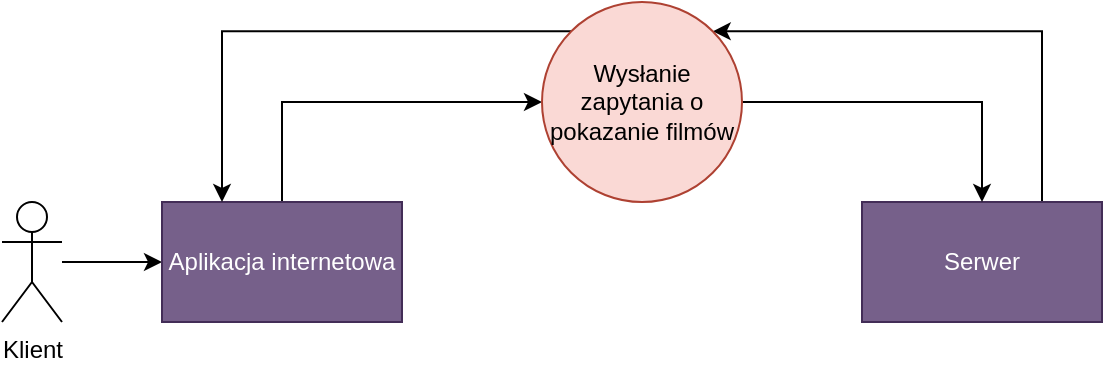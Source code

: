 <mxfile version="15.7.0" type="device"><diagram id="z9eg-vd5H39U_HGj3iWJ" name="Page-1"><mxGraphModel dx="1038" dy="579" grid="1" gridSize="10" guides="1" tooltips="1" connect="1" arrows="1" fold="1" page="1" pageScale="1" pageWidth="827" pageHeight="1169" math="0" shadow="0"><root><mxCell id="0"/><mxCell id="1" parent="0"/><mxCell id="mulfb8zrdo0REHedl-86-13" value="" style="edgeStyle=orthogonalEdgeStyle;rounded=0;orthogonalLoop=1;jettySize=auto;html=1;" edge="1" parent="1" source="mulfb8zrdo0REHedl-86-1" target="mulfb8zrdo0REHedl-86-3"><mxGeometry relative="1" as="geometry"/></mxCell><mxCell id="mulfb8zrdo0REHedl-86-1" value="Klient" style="shape=umlActor;verticalLabelPosition=bottom;verticalAlign=top;html=1;outlineConnect=0;" vertex="1" parent="1"><mxGeometry x="70" y="190" width="30" height="60" as="geometry"/></mxCell><mxCell id="mulfb8zrdo0REHedl-86-16" style="edgeStyle=orthogonalEdgeStyle;rounded=0;orthogonalLoop=1;jettySize=auto;html=1;exitX=0.75;exitY=0;exitDx=0;exitDy=0;entryX=1;entryY=0;entryDx=0;entryDy=0;" edge="1" parent="1" source="mulfb8zrdo0REHedl-86-2" target="mulfb8zrdo0REHedl-86-5"><mxGeometry relative="1" as="geometry"/></mxCell><mxCell id="mulfb8zrdo0REHedl-86-2" value="Serwer" style="rounded=0;whiteSpace=wrap;html=1;fillColor=#76608a;strokeColor=#432D57;fontColor=#ffffff;" vertex="1" parent="1"><mxGeometry x="500" y="190" width="120" height="60" as="geometry"/></mxCell><mxCell id="mulfb8zrdo0REHedl-86-14" style="edgeStyle=orthogonalEdgeStyle;rounded=0;orthogonalLoop=1;jettySize=auto;html=1;exitX=0.5;exitY=0;exitDx=0;exitDy=0;entryX=0;entryY=0.5;entryDx=0;entryDy=0;" edge="1" parent="1" source="mulfb8zrdo0REHedl-86-3" target="mulfb8zrdo0REHedl-86-5"><mxGeometry relative="1" as="geometry"/></mxCell><mxCell id="mulfb8zrdo0REHedl-86-3" value="Aplikacja internetowa" style="rounded=0;whiteSpace=wrap;html=1;fillColor=#76608a;strokeColor=#432D57;fontColor=#ffffff;" vertex="1" parent="1"><mxGeometry x="150" y="190" width="120" height="60" as="geometry"/></mxCell><mxCell id="mulfb8zrdo0REHedl-86-15" style="edgeStyle=orthogonalEdgeStyle;rounded=0;orthogonalLoop=1;jettySize=auto;html=1;entryX=0.5;entryY=0;entryDx=0;entryDy=0;" edge="1" parent="1" source="mulfb8zrdo0REHedl-86-5" target="mulfb8zrdo0REHedl-86-2"><mxGeometry relative="1" as="geometry"/></mxCell><mxCell id="mulfb8zrdo0REHedl-86-18" style="edgeStyle=orthogonalEdgeStyle;rounded=0;orthogonalLoop=1;jettySize=auto;html=1;exitX=0;exitY=0;exitDx=0;exitDy=0;entryX=0.25;entryY=0;entryDx=0;entryDy=0;" edge="1" parent="1" source="mulfb8zrdo0REHedl-86-5" target="mulfb8zrdo0REHedl-86-3"><mxGeometry relative="1" as="geometry"><mxPoint x="190" y="130" as="targetPoint"/><Array as="points"><mxPoint x="180" y="105"/></Array></mxGeometry></mxCell><mxCell id="mulfb8zrdo0REHedl-86-5" value="Wysłanie zapytania o pokazanie filmów" style="ellipse;whiteSpace=wrap;html=1;aspect=fixed;fillColor=#fad9d5;strokeColor=#ae4132;" vertex="1" parent="1"><mxGeometry x="340" y="90" width="100" height="100" as="geometry"/></mxCell></root></mxGraphModel></diagram></mxfile>